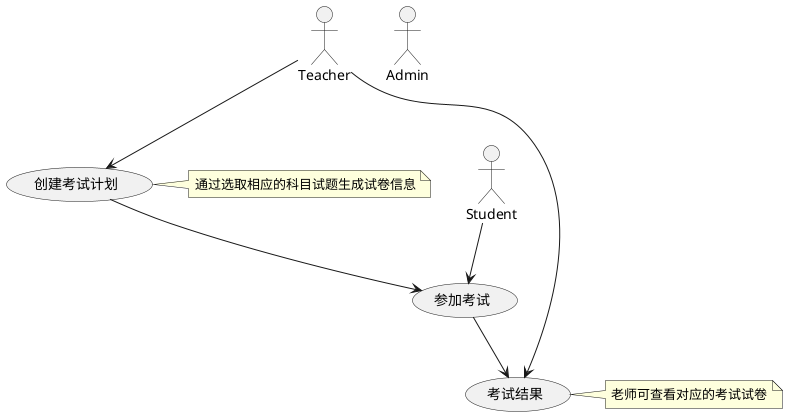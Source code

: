 @startuml

:Admin: as 管理员
 Teacher as 老师
 Student as 学生


老师 --> (创建考试计划)

note right of (创建考试计划)
通过选取相应的科目试题生成试卷信息
end note

(创建考试计划) --> (参加考试)
学生 --> (参加考试)

(参加考试) --> (考试结果)
老师 --> (考试结果)

note right of (考试结果)
老师可查看对应的考试试卷
end note

@enduml